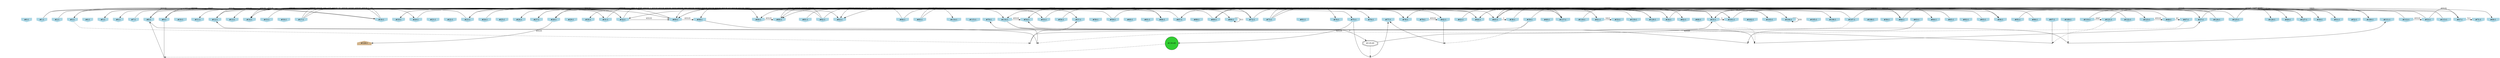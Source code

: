 digraph G {
node[shape = circle]
rankInputs [style = invisible]
rankOutputs [style = invisible]
rankInputs -> rankOutputs [color=invis]
0 [label="#0:1", style = filled, shape = invhouse, color=lightblue]
1 [label="#1:1", style = filled, shape = invhouse, color=lightblue]
2 [label="#2:1", style = filled, shape = invhouse, color=lightblue]
3 [label="#3:1", style = filled, shape = invhouse, color=lightblue]
4 [label="#4:1", style = filled, shape = invhouse, color=lightblue]
5 [label="#5:1", style = filled, shape = invhouse, color=lightblue]
6 [label="#6:1", style = filled, shape = invhouse, color=lightblue]
7 [label="#7:1", style = filled, shape = invhouse, color=lightblue]
8 [label="#8:1", style = filled, shape = invhouse, color=lightblue]
9 [label="#9:1", style = filled, shape = invhouse, color=lightblue]
10 [label="#10:1", style = filled, shape = invhouse, color=lightblue]
11 [label="#11:1", style = filled, shape = invhouse, color=lightblue]
12 [label="#12:1", style = filled, shape = invhouse, color=lightblue]
13 [label="#13:1", style = filled, shape = invhouse, color=lightblue]
14 [label="#14:1", style = filled, shape = invhouse, color=lightblue]
15 [label="#15:1", style = filled, shape = invhouse, color=lightblue]
16 [label="#16:1", style = filled, shape = invhouse, color=lightblue]
17 [label="#17:1", style = filled, shape = invhouse, color=lightblue]
18 [label="#18:1", style = filled, shape = invhouse, color=lightblue]
19 [label="#19:1", style = filled, shape = invhouse, color=lightblue]
20 [label="#20:1", style = filled, shape = invhouse, color=lightblue]
21 [label="#21:1", style = filled, shape = invhouse, color=lightblue]
22 [label="#22:1", style = filled, shape = invhouse, color=lightblue]
23 [label="#23:1", style = filled, shape = invhouse, color=lightblue]
24 [label="#24:1", style = filled, shape = invhouse, color=lightblue]
25 [label="#25:1", style = filled, shape = invhouse, color=lightblue]
26 [label="#26:1", style = filled, shape = invhouse, color=lightblue]
27 [label="#27:1", style = filled, shape = invhouse, color=lightblue]
28 [label="#28:1", style = filled, shape = invhouse, color=lightblue]
29 [label="#29:1", style = filled, shape = invhouse, color=lightblue]
30 [label="#30:1", style = filled, shape = invhouse, color=lightblue]
31 [label="#31:1", style = filled, shape = invhouse, color=lightblue]
32 [label="#32:1", style = filled, shape = invhouse, color=lightblue]
33 [label="#33:1", style = filled, shape = invhouse, color=lightblue]
34 [label="#34:1", style = filled, shape = invhouse, color=lightblue]
35 [label="#35:1", style = filled, shape = invhouse, color=lightblue]
36 [label="#36:1", style = filled, shape = invhouse, color=lightblue]
37 [label="#37:1", style = filled, shape = invhouse, color=lightblue]
38 [label="#38:1", style = filled, shape = invhouse, color=lightblue]
39 [label="#39:1", style = filled, shape = invhouse, color=lightblue]
40 [label="#40:1", style = filled, shape = invhouse, color=lightblue]
41 [label="#41:1", style = filled, shape = invhouse, color=lightblue]
42 [label="#42:1", style = filled, shape = invhouse, color=lightblue]
43 [label="#43:1", style = filled, shape = invhouse, color=lightblue]
44 [label="#44:1", style = filled, shape = invhouse, color=lightblue]
45 [label="#45:1", style = filled, shape = invhouse, color=lightblue]
46 [label="#46:1", style = filled, shape = invhouse, color=lightblue]
47 [label="#47:1", style = filled, shape = invhouse, color=lightblue]
48 [label="#48:1", style = filled, shape = invhouse, color=lightblue]
49 [label="#49:1", style = filled, shape = invhouse, color=lightblue]
50 [label="#50:1", style = filled, shape = invhouse, color=lightblue]
51 [label="#51:1", style = filled, shape = invhouse, color=lightblue]
52 [label="#52:1", style = filled, shape = invhouse, color=lightblue]
53 [label="#53:1", style = filled, shape = invhouse, color=lightblue]
54 [label="#54:1", style = filled, shape = invhouse, color=lightblue]
55 [label="#55:1", style = filled, shape = invhouse, color=lightblue]
56 [label="#56:1", style = filled, shape = invhouse, color=lightblue]
57 [label="#57:1", style = filled, shape = invhouse, color=lightblue]
58 [label="#58:1", style = filled, shape = invhouse, color=lightblue]
59 [label="#59:1", style = filled, shape = invhouse, color=lightblue]
60 [label="#60:1", style = filled, shape = invhouse, color=lightblue]
61 [label="#61:1", style = filled, shape = invhouse, color=lightblue]
62 [label="#62:1", style = filled, shape = invhouse, color=lightblue]
63 [label="#63:1", style = filled, shape = invhouse, color=lightblue]
64 [label="#64:1", style = filled, shape = invhouse, color=lightblue]
65 [label="#65:1", style = filled, shape = invhouse, color=lightblue]
66 [label="#66:1", style = filled, shape = invhouse, color=lightblue]
67 [label="#67:1", style = filled, shape = invhouse, color=lightblue]
68 [label="#68:1", style = filled, shape = invhouse, color=lightblue]
69 [label="#69:1", style = filled, shape = invhouse, color=lightblue]
70 [label="#70:1", style = filled, shape = invhouse, color=lightblue]
71 [label="#71:1", style = filled, shape = invhouse, color=lightblue]
72 [label="#72:1", style = filled, shape = invhouse, color=lightblue]
73 [label="#73:1", style = filled, shape = invhouse, color=lightblue]
74 [label="#74:1", style = filled, shape = invhouse, color=lightblue]
75 [label="#75:1", style = filled, shape = invhouse, color=lightblue]
76 [label="#76:1", style = filled, shape = invhouse, color=lightblue]
77 [label="#77:1", style = filled, shape = invhouse, color=lightblue]
78 [label="#78:1", style = filled, shape = invhouse, color=lightblue]
79 [label="#79:1", style = filled, shape = invhouse, color=lightblue]
80 [label="#80:1", style = filled, shape = invhouse, color=lightblue]
81 [label="#81:1", style = filled, shape = invhouse, color=lightblue]
82 [label="#82:1", style = filled, shape = invhouse, color=lightblue]
83 [label="#83:1", style = filled, shape = invhouse, color=lightblue]
84 [label="#84:1", style = filled, shape = invhouse, color=lightblue]
85 [label="#85:1", style = filled, shape = invhouse, color=lightblue]
86 [label="#86:1", style = filled, shape = invhouse, color=lightblue]
87 [label="#87:1", style = filled, shape = invhouse, color=lightblue]
88 [label="#88:1", style = filled, shape = invhouse, color=lightblue]
89 [label="#89:1", style = filled, shape = invhouse, color=lightblue]
90 [label="#90:1", style = filled, shape = invhouse, color=lightblue]
91 [label="#91:1", style = filled, shape = invhouse, color=lightblue]
92 [label="#92:1", style = filled, shape = invhouse, color=lightblue]
93 [label="#93:1", style = filled, shape = invhouse, color=lightblue]
94 [label="#94:1", style = filled, shape = invhouse, color=lightblue]
95 [label="#95:1", style = filled, shape = invhouse, color=lightblue]
96 [label="#96:1", style = filled, shape = invhouse, color=lightblue]
97 [label="#97:1", style = filled, shape = invhouse, color=lightblue]
98 [label="#98:1", style = filled, shape = invhouse, color=lightblue]
99 [label="#99:1", style = filled, shape = invhouse, color=lightblue]
100 [label="#100:1", style = filled, shape = invhouse, color=lightblue]
101 [label="#101:1", style = filled, shape = invhouse, color=lightblue]
102 [label="#102:1", style = filled, shape = invhouse, color=lightblue]
103 [label="#103:1", style = filled, shape = invhouse, color=lightblue]
104 [label="#104:1", style = filled, shape = invhouse, color=lightblue]
105 [label="#105:1", style = filled, shape = invhouse, color=lightblue]
106 [label="#106:1", style = filled, shape = invhouse, color=lightblue]
107 [label="#107:1", style = filled, shape = invhouse, color=lightblue]
108 [label="#108:1", style = filled, shape = invhouse, color=lightblue]
109 [label="#109:1", style = filled, shape = invhouse, color=lightblue]
110 [label="#110:1", style = filled, shape = invhouse, color=lightblue]
111 [label="#111:1", style = filled, shape = invhouse, color=lightblue]
112 [label="#112:1", style = filled, shape = invhouse, color=lightblue]
113 [label="#113:1", style = filled, shape = invhouse, color=lightblue]
114 [label="#114:1", style = filled, shape = invhouse, color=lightblue]
115 [label="#115:1", style = filled, shape = invhouse, color=lightblue]
116 [label="#116:1", style = filled, shape = invhouse, color=lightblue]
117 [label="#117:1", style = filled, shape = invhouse, color=lightblue]
118 [label="#118:1", style = filled, shape = invhouse, color=lightblue]
119 [label="#119:1", style = filled, shape = invhouse, color=lightblue]
120 [label="#120:1", style = filled, shape = invhouse, color=lightblue]
121 [label="#121:1", style = filled, shape = invhouse, color=lightblue]
122 [label="#122:1", style = filled, shape = invhouse, color=lightblue]
123 [label="#123:1", style = filled, shape = invhouse, color=lightblue]
124 [label="#124:1", style = filled, shape = invhouse, color=lightblue]
125 [label="#125:1", style = filled, shape = invhouse, color=lightblue]
126 [label="#126:1", style = filled, shape = invhouse, color=lightblue]
127 [label="#127:1", style = filled, shape = invhouse, color=lightblue]
128 [label="#128:1", style = filled, shape = house, color=tan]
129 [label="#129:49", shape = doubleoctagon]
130 [label="#130:49", style = filled, fillcolor=limegreen]
28 -> 128 [label = "65535"]
84 -> 28 [label = "65535"]
53 -> 83 [label = "65535"]
1 -> 94 [label = "65535"]
9 -> 18 [label = "65535"]
89 -> 83 [label = "65535"]
66 -> 23 [label = "65535"]
129 -> 35 [label = "65535"]
17 -> 83 [label = "65535"]
80 -> 120 [label = "65535"]
12 -> 55 [label = "65535"]
27 -> 106 [label = "65535"]
132 [shape = point]
39 -> 132 [style = dashed]
42 -> 132 [dir = none]
132 -> 77
69 -> 98 [label = "65535"]
73 -> 104 [label = "65535"]
99 -> 80 [label = "65535"]
20 -> 57 [label = "65535"]
34 -> 51 [label = "65535"]
123 -> 48 [label = "65535"]
12 -> 86 [label = "32767"]
107 -> 68 [label = "65535"]
85 -> 35 [label = "65535"]
101 -> 12 [label = "65535"]
73 -> 103 [label = "65535"]
113 -> 80 [label = "65535"]
53 -> 67 [label = "65535"]
17 -> 75 [label = "65535"]
48 -> 23 [label = "65535"]
19 -> 34 [label = "65535"]
125 -> 49 [label = "65535"]
133 [shape = point]
3 -> 133 [style = dashed]
39 -> 133 [dir = none]
133 -> 57
32 -> 69 [label = "65535"]
56 -> 90 [label = "65535"]
37 -> 126 [label = "4095"]
124 -> 35 [label = "65535"]
82 -> 99 [label = "65535"]
41 -> 33 [label = "1023"]
93 -> 98 [label = "65535"]
67 -> 89 [label = "65535"]
90 -> 90 [label = "511"]
112 -> 53 [label = "65535"]
18 -> 3 [label = "65535"]
107 -> 80 [label = "65535"]
120 -> 78 [label = "65535"]
24 -> 44 [label = "65535"]
116 -> 54 [label = "65535"]
67 -> 71 [label = "511"]
82 -> 14 [label = "65535"]
44 -> 13 [label = "65535"]
72 -> 78 [label = "65535"]
87 -> 9 [label = "4095"]
65 -> 69 [label = "65535"]
121 -> 50 [label = "65535"]
82 -> 41 [label = "65535"]
84 -> 114 [label = "65535"]
118 -> 103 [label = "8191"]
134 [shape = point]
35 -> 134 [style = dashed]
116 -> 134 [dir = none]
134 -> 37
45 -> 41 [label = "1023"]
34 -> 14 [label = "16383"]
65 -> 26 [label = "1023"]
75 -> 130 [label = "65535"]
8 -> 99 [label = "2047"]
110 -> 121 [label = "2047"]
55 -> 86 [label = "127"]
3 -> 117 [label = "127"]
79 -> 42 [label = "65535"]
87 -> 76 [label = "65535"]
110 -> 100 [label = "1023"]
15 -> 32 [label = "65535"]
95 -> 100 [label = "2047"]
135 [shape = point]
130 -> 135 [style = dashed]
9 -> 135 [dir = none]
135 -> 8
96 -> 87 [label = "65535"]
117 -> 44 [label = "65535"]
48 -> 47 [label = "63"]
8 -> 101 [label = "63"]
32 -> 42 [label = "255"]
39 -> 117 [label = "255"]
89 -> 72 [label = "127"]
23 -> 9 [label = "2047"]
32 -> 8 [label = "65535"]
43 -> 127 [label = "127"]
1 -> 45 [label = "31"]
136 [shape = point]
47 -> 136 [style = dashed]
63 -> 136 [dir = none]
136 -> 12
55 -> 32 [label = "511"]
72 -> 69 [label = "255"]
35 -> 101 [label = "3"]
104 -> 104 [label = "255"]
17 -> 31 [label = "255"]
7 -> 20 [label = "65535"]
137 [shape = point]
109 -> 137 [style = dashed]
8 -> 137 [dir = none]
137 -> 111
101 -> 94 [label = "65535"]
116 -> 129 [label = "7"]
5 -> 69 [label = "1"]
138 [shape = point]
121 -> 138 [style = dashed]
97 -> 138 [dir = none]
138 -> 54
112 -> 9 [label = "65535"]
32 -> 14 [label = "65535"]
139 [shape = point]
107 -> 139 [style = dashed]
98 -> 139 [dir = none]
139 -> 70
31 -> 35 [label = "65535"]
140 [shape = point]
129 -> 140 [style = dashed]
75 -> 140 [dir = none]
140 -> 77
18 -> 11 [label = "15"]
119 -> 69 [label = "65535"]
73 -> 78 [label = "3"]
66 -> 64 [label = "63"]
85 -> 116 [label = "15"]
38 -> 123 [label = "7"]
81 -> 127 [label = "3"]
44 -> 37 [label = "3"]
2 -> 35 [label = "1"]
127 -> 30 [label = "65535"]
51 -> 45 [label = "65535"]
59 -> 28 [label = "65535"]
18 -> 5 [label = "65535"]
124 -> 19 [label = "65535"]
125 -> 116 [label = "65535"]
122 -> 54 [label = "65535"]
59 -> 74 [label = "7"]
35 -> 66 [label = "65535"]
69 -> 27 [label = "3"]
45 -> 62 [label = "1"]
113 -> 6 [label = "65535"]
45 -> 38 [label = "1"]
{
	rank = same
	rankdir = TB
	rankInputs -> 0 -> 1 -> 2 -> 3 -> 4 -> 5 -> 6 -> 7 -> 8 -> 9 -> 10 -> 11 -> 12 -> 13 -> 14 -> 15 -> 16 -> 17 -> 18 -> 19 -> 20 -> 21 -> 22 -> 23 -> 24 -> 25 -> 26 -> 27 -> 28 -> 29 -> 30 -> 31 -> 32 -> 33 -> 34 -> 35 -> 36 -> 37 -> 38 -> 39 -> 40 -> 41 -> 42 -> 43 -> 44 -> 45 -> 46 -> 47 -> 48 -> 49 -> 50 -> 51 -> 52 -> 53 -> 54 -> 55 -> 56 -> 57 -> 58 -> 59 -> 60 -> 61 -> 62 -> 63 -> 64 -> 65 -> 66 -> 67 -> 68 -> 69 -> 70 -> 71 -> 72 -> 73 -> 74 -> 75 -> 76 -> 77 -> 78 -> 79 -> 80 -> 81 -> 82 -> 83 -> 84 -> 85 -> 86 -> 87 -> 88 -> 89 -> 90 -> 91 -> 92 -> 93 -> 94 -> 95 -> 96 -> 97 -> 98 -> 99 -> 100 -> 101 -> 102 -> 103 -> 104 -> 105 -> 106 -> 107 -> 108 -> 109 -> 110 -> 111 -> 112 -> 113 -> 114 -> 115 -> 116 -> 117 -> 118 -> 119 -> 120 -> 121 -> 122 -> 123 -> 124 -> 125 -> 126 -> 127 [style = invis]
}
{
	rank = same
	rankdir = TB
	rankOutputs -> 128 [style = invis]
}
}
